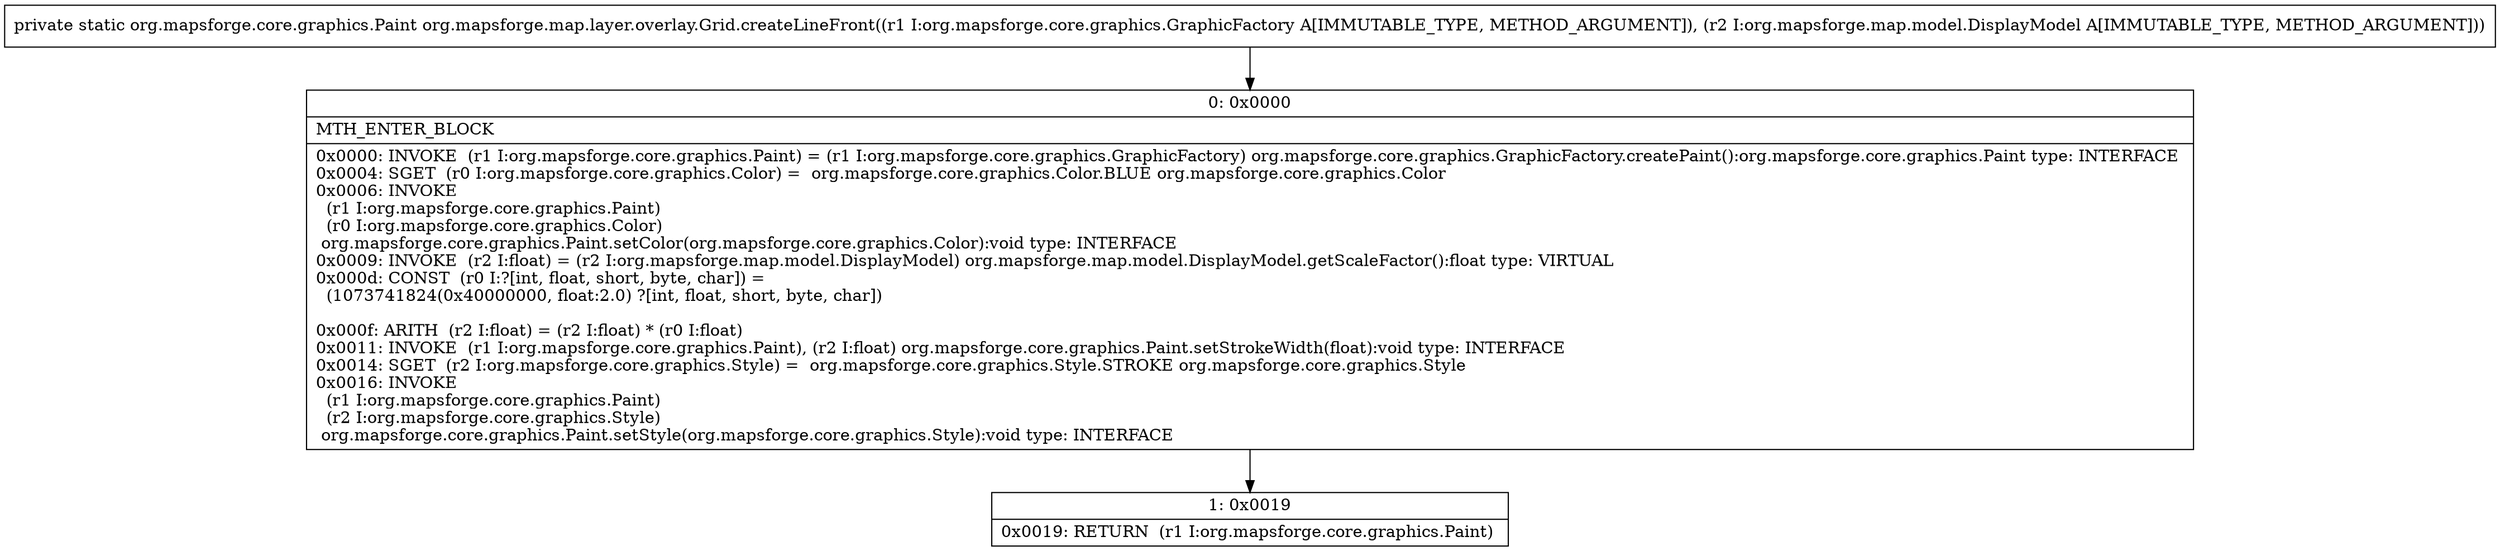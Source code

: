 digraph "CFG fororg.mapsforge.map.layer.overlay.Grid.createLineFront(Lorg\/mapsforge\/core\/graphics\/GraphicFactory;Lorg\/mapsforge\/map\/model\/DisplayModel;)Lorg\/mapsforge\/core\/graphics\/Paint;" {
Node_0 [shape=record,label="{0\:\ 0x0000|MTH_ENTER_BLOCK\l|0x0000: INVOKE  (r1 I:org.mapsforge.core.graphics.Paint) = (r1 I:org.mapsforge.core.graphics.GraphicFactory) org.mapsforge.core.graphics.GraphicFactory.createPaint():org.mapsforge.core.graphics.Paint type: INTERFACE \l0x0004: SGET  (r0 I:org.mapsforge.core.graphics.Color) =  org.mapsforge.core.graphics.Color.BLUE org.mapsforge.core.graphics.Color \l0x0006: INVOKE  \l  (r1 I:org.mapsforge.core.graphics.Paint)\l  (r0 I:org.mapsforge.core.graphics.Color)\l org.mapsforge.core.graphics.Paint.setColor(org.mapsforge.core.graphics.Color):void type: INTERFACE \l0x0009: INVOKE  (r2 I:float) = (r2 I:org.mapsforge.map.model.DisplayModel) org.mapsforge.map.model.DisplayModel.getScaleFactor():float type: VIRTUAL \l0x000d: CONST  (r0 I:?[int, float, short, byte, char]) = \l  (1073741824(0x40000000, float:2.0) ?[int, float, short, byte, char])\l \l0x000f: ARITH  (r2 I:float) = (r2 I:float) * (r0 I:float) \l0x0011: INVOKE  (r1 I:org.mapsforge.core.graphics.Paint), (r2 I:float) org.mapsforge.core.graphics.Paint.setStrokeWidth(float):void type: INTERFACE \l0x0014: SGET  (r2 I:org.mapsforge.core.graphics.Style) =  org.mapsforge.core.graphics.Style.STROKE org.mapsforge.core.graphics.Style \l0x0016: INVOKE  \l  (r1 I:org.mapsforge.core.graphics.Paint)\l  (r2 I:org.mapsforge.core.graphics.Style)\l org.mapsforge.core.graphics.Paint.setStyle(org.mapsforge.core.graphics.Style):void type: INTERFACE \l}"];
Node_1 [shape=record,label="{1\:\ 0x0019|0x0019: RETURN  (r1 I:org.mapsforge.core.graphics.Paint) \l}"];
MethodNode[shape=record,label="{private static org.mapsforge.core.graphics.Paint org.mapsforge.map.layer.overlay.Grid.createLineFront((r1 I:org.mapsforge.core.graphics.GraphicFactory A[IMMUTABLE_TYPE, METHOD_ARGUMENT]), (r2 I:org.mapsforge.map.model.DisplayModel A[IMMUTABLE_TYPE, METHOD_ARGUMENT])) }"];
MethodNode -> Node_0;
Node_0 -> Node_1;
}

